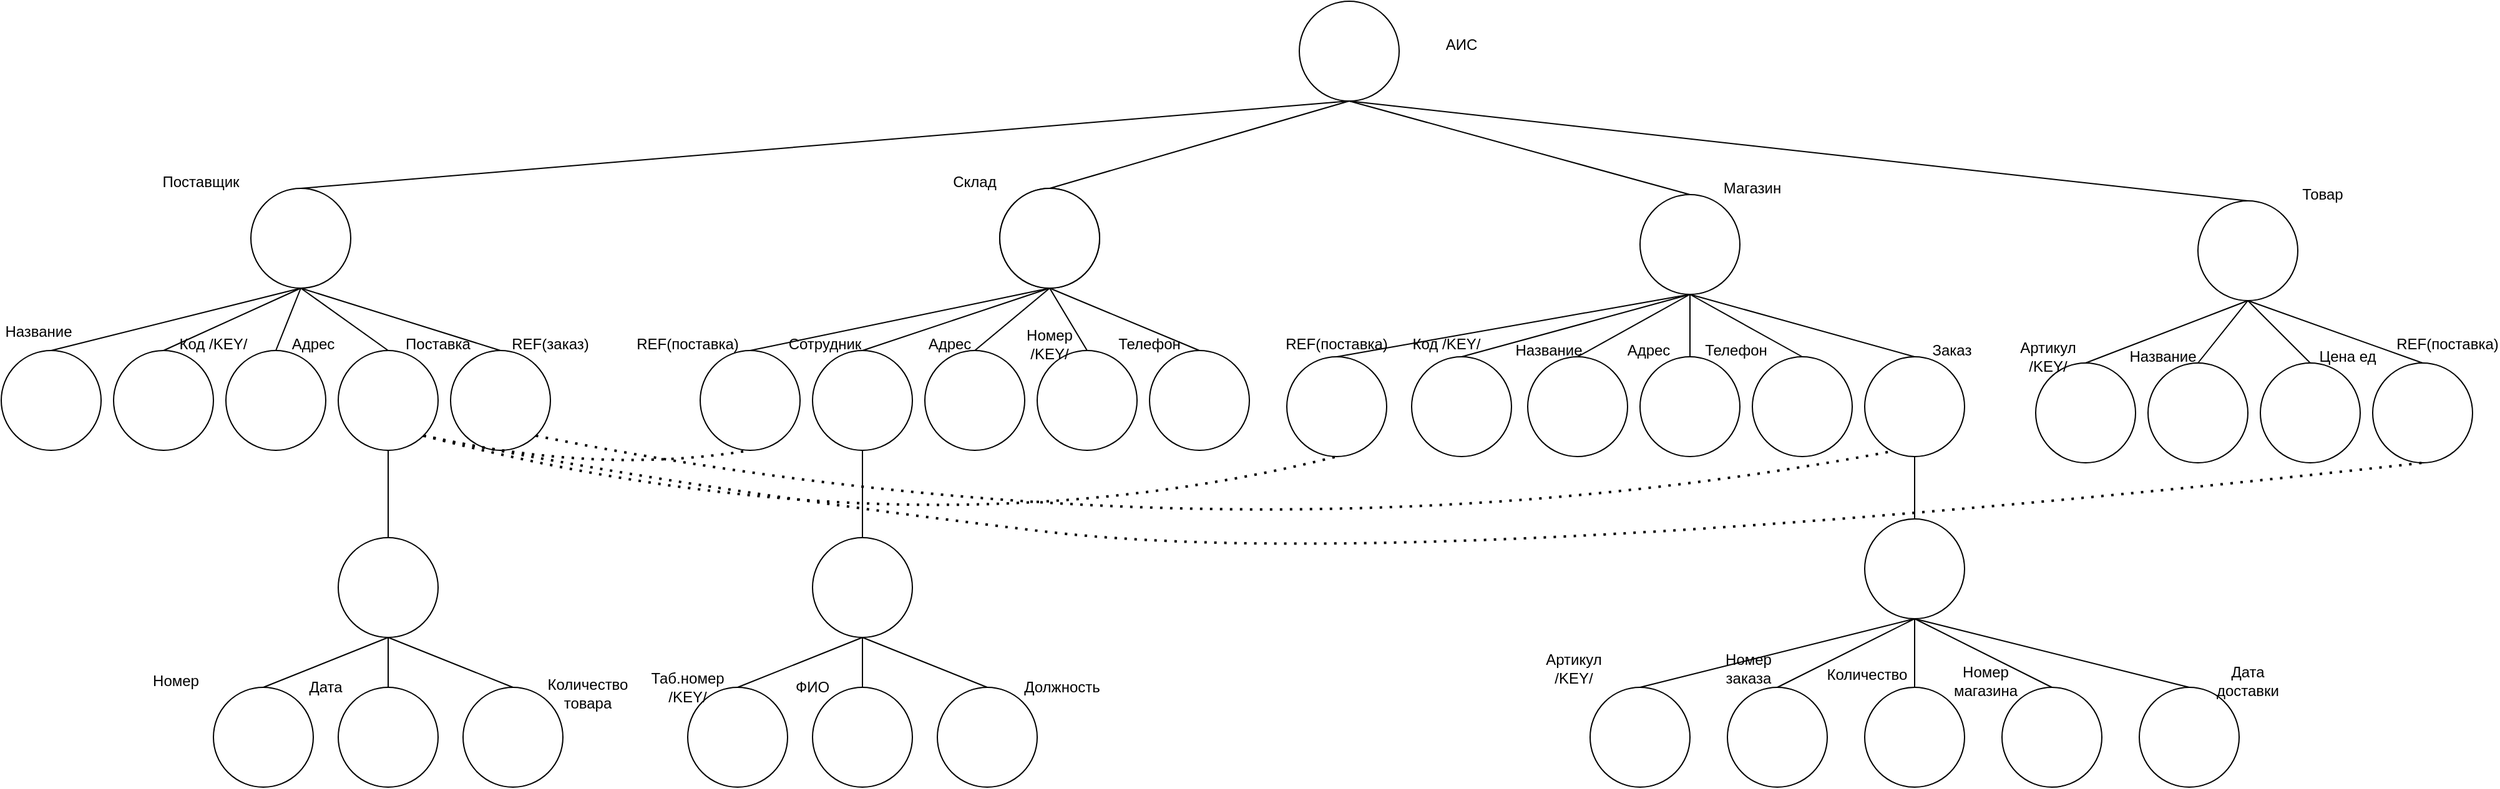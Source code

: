 <mxfile version="15.7.1" type="github">
  <diagram id="nbO-xUztNOdvrbBRGyaU" name="Page-1">
    <mxGraphModel dx="1018" dy="1074" grid="1" gridSize="10" guides="1" tooltips="1" connect="1" arrows="1" fold="1" page="1" pageScale="1" pageWidth="2336" pageHeight="1654" math="0" shadow="0">
      <root>
        <mxCell id="0" />
        <mxCell id="1" parent="0" />
        <mxCell id="AkOpAmFY5jFsptfe66Um-8" value="" style="endArrow=none;html=1;rounded=0;exitX=0.5;exitY=0;exitDx=0;exitDy=0;entryX=0.5;entryY=1;entryDx=0;entryDy=0;" edge="1" parent="1" source="AkOpAmFY5jFsptfe66Um-3" target="AkOpAmFY5jFsptfe66Um-1">
          <mxGeometry width="50" height="50" relative="1" as="geometry">
            <mxPoint x="677" y="220" as="sourcePoint" />
            <mxPoint x="727" y="170" as="targetPoint" />
          </mxGeometry>
        </mxCell>
        <mxCell id="AkOpAmFY5jFsptfe66Um-9" value="" style="endArrow=none;html=1;rounded=0;exitX=0.5;exitY=0;exitDx=0;exitDy=0;entryX=0.5;entryY=1;entryDx=0;entryDy=0;" edge="1" parent="1" source="AkOpAmFY5jFsptfe66Um-4" target="AkOpAmFY5jFsptfe66Um-1">
          <mxGeometry width="50" height="50" relative="1" as="geometry">
            <mxPoint x="597" y="230" as="sourcePoint" />
            <mxPoint x="827" y="170" as="targetPoint" />
          </mxGeometry>
        </mxCell>
        <mxCell id="AkOpAmFY5jFsptfe66Um-10" value="" style="endArrow=none;html=1;rounded=0;exitX=0.5;exitY=0;exitDx=0;exitDy=0;entryX=0.5;entryY=1;entryDx=0;entryDy=0;" edge="1" parent="1" source="AkOpAmFY5jFsptfe66Um-5" target="AkOpAmFY5jFsptfe66Um-1">
          <mxGeometry width="50" height="50" relative="1" as="geometry">
            <mxPoint x="807" y="250" as="sourcePoint" />
            <mxPoint x="910" y="110" as="targetPoint" />
          </mxGeometry>
        </mxCell>
        <mxCell id="AkOpAmFY5jFsptfe66Um-11" value="" style="endArrow=none;html=1;rounded=0;entryX=0.5;entryY=0;entryDx=0;entryDy=0;exitX=0.5;exitY=1;exitDx=0;exitDy=0;" edge="1" parent="1" source="AkOpAmFY5jFsptfe66Um-1" target="AkOpAmFY5jFsptfe66Um-6">
          <mxGeometry width="50" height="50" relative="1" as="geometry">
            <mxPoint x="827" y="170" as="sourcePoint" />
            <mxPoint x="997" y="160" as="targetPoint" />
          </mxGeometry>
        </mxCell>
        <mxCell id="AkOpAmFY5jFsptfe66Um-31" value="" style="ellipse;whiteSpace=wrap;html=1;aspect=fixed;shadow=0;fillColor=#FFFFFF;" vertex="1" parent="1">
          <mxGeometry x="280" y="480" width="80" height="80" as="geometry" />
        </mxCell>
        <mxCell id="AkOpAmFY5jFsptfe66Um-32" value="" style="ellipse;whiteSpace=wrap;html=1;aspect=fixed;shadow=0;fillColor=#FFFFFF;" vertex="1" parent="1">
          <mxGeometry x="380" y="600" width="80" height="80" as="geometry" />
        </mxCell>
        <mxCell id="AkOpAmFY5jFsptfe66Um-33" value="" style="ellipse;whiteSpace=wrap;html=1;aspect=fixed;shadow=0;fillColor=#FFFFFF;" vertex="1" parent="1">
          <mxGeometry x="280" y="600" width="80" height="80" as="geometry" />
        </mxCell>
        <mxCell id="AkOpAmFY5jFsptfe66Um-34" value="" style="ellipse;whiteSpace=wrap;html=1;aspect=fixed;shadow=0;fillColor=#FFFFFF;" vertex="1" parent="1">
          <mxGeometry x="180" y="600" width="80" height="80" as="geometry" />
        </mxCell>
        <mxCell id="AkOpAmFY5jFsptfe66Um-35" value="" style="endArrow=none;html=1;rounded=0;entryX=0.5;entryY=1;entryDx=0;entryDy=0;exitX=0.5;exitY=0;exitDx=0;exitDy=0;" edge="1" parent="1" source="AkOpAmFY5jFsptfe66Um-32" target="AkOpAmFY5jFsptfe66Um-31">
          <mxGeometry width="50" height="50" relative="1" as="geometry">
            <mxPoint x="310" y="840" as="sourcePoint" />
            <mxPoint x="360" y="790" as="targetPoint" />
          </mxGeometry>
        </mxCell>
        <mxCell id="AkOpAmFY5jFsptfe66Um-36" value="" style="endArrow=none;html=1;rounded=0;entryX=0.5;entryY=1;entryDx=0;entryDy=0;exitX=0.5;exitY=0;exitDx=0;exitDy=0;" edge="1" parent="1" source="AkOpAmFY5jFsptfe66Um-31" target="AkOpAmFY5jFsptfe66Um-17">
          <mxGeometry width="50" height="50" relative="1" as="geometry">
            <mxPoint x="500" y="640" as="sourcePoint" />
            <mxPoint x="550" y="590" as="targetPoint" />
          </mxGeometry>
        </mxCell>
        <mxCell id="AkOpAmFY5jFsptfe66Um-37" value="" style="endArrow=none;html=1;rounded=0;entryX=0.5;entryY=1;entryDx=0;entryDy=0;exitX=0.5;exitY=0;exitDx=0;exitDy=0;" edge="1" parent="1" source="AkOpAmFY5jFsptfe66Um-33" target="AkOpAmFY5jFsptfe66Um-31">
          <mxGeometry width="50" height="50" relative="1" as="geometry">
            <mxPoint x="160" y="800" as="sourcePoint" />
            <mxPoint x="210" y="750" as="targetPoint" />
          </mxGeometry>
        </mxCell>
        <mxCell id="AkOpAmFY5jFsptfe66Um-38" value="" style="endArrow=none;html=1;rounded=0;entryX=0.5;entryY=1;entryDx=0;entryDy=0;exitX=0.5;exitY=0;exitDx=0;exitDy=0;startArrow=none;" edge="1" parent="1" source="AkOpAmFY5jFsptfe66Um-34" target="AkOpAmFY5jFsptfe66Um-31">
          <mxGeometry width="50" height="50" relative="1" as="geometry">
            <mxPoint x="200" y="830" as="sourcePoint" />
            <mxPoint x="250" y="780" as="targetPoint" />
          </mxGeometry>
        </mxCell>
        <mxCell id="AkOpAmFY5jFsptfe66Um-39" value="Номер" style="text;html=1;strokeColor=none;fillColor=none;align=center;verticalAlign=middle;whiteSpace=wrap;rounded=0;shadow=0;" vertex="1" parent="1">
          <mxGeometry x="120" y="580" width="60" height="30" as="geometry" />
        </mxCell>
        <mxCell id="AkOpAmFY5jFsptfe66Um-40" value="Дата" style="text;html=1;strokeColor=none;fillColor=none;align=center;verticalAlign=middle;whiteSpace=wrap;rounded=0;shadow=0;" vertex="1" parent="1">
          <mxGeometry x="240" y="585" width="60" height="30" as="geometry" />
        </mxCell>
        <mxCell id="AkOpAmFY5jFsptfe66Um-42" value="Количество товара" style="text;html=1;strokeColor=none;fillColor=none;align=center;verticalAlign=middle;whiteSpace=wrap;rounded=0;shadow=0;" vertex="1" parent="1">
          <mxGeometry x="450" y="585" width="60" height="40" as="geometry" />
        </mxCell>
        <mxCell id="AkOpAmFY5jFsptfe66Um-95" value="" style="group" vertex="1" connectable="0" parent="1">
          <mxGeometry x="1640" y="190" width="360" height="230" as="geometry" />
        </mxCell>
        <mxCell id="AkOpAmFY5jFsptfe66Um-6" value="" style="ellipse;whiteSpace=wrap;html=1;aspect=fixed;shadow=0;fillColor=#FFFFFF;" vertex="1" parent="AkOpAmFY5jFsptfe66Um-95">
          <mxGeometry x="130" y="20" width="80" height="80" as="geometry" />
        </mxCell>
        <mxCell id="AkOpAmFY5jFsptfe66Um-15" value="Товар" style="text;html=1;strokeColor=none;fillColor=none;align=center;verticalAlign=middle;whiteSpace=wrap;rounded=0;shadow=0;" vertex="1" parent="AkOpAmFY5jFsptfe66Um-95">
          <mxGeometry x="200" width="60" height="30" as="geometry" />
        </mxCell>
        <mxCell id="AkOpAmFY5jFsptfe66Um-66" value="" style="ellipse;whiteSpace=wrap;html=1;aspect=fixed;shadow=0;fillColor=#FFFFFF;" vertex="1" parent="AkOpAmFY5jFsptfe66Um-95">
          <mxGeometry x="270" y="150" width="80" height="80" as="geometry" />
        </mxCell>
        <mxCell id="AkOpAmFY5jFsptfe66Um-67" value="" style="endArrow=none;html=1;rounded=0;exitX=0.5;exitY=1;exitDx=0;exitDy=0;entryX=0.5;entryY=0;entryDx=0;entryDy=0;" edge="1" parent="AkOpAmFY5jFsptfe66Um-95" source="AkOpAmFY5jFsptfe66Um-6" target="AkOpAmFY5jFsptfe66Um-66">
          <mxGeometry width="50" height="50" relative="1" as="geometry">
            <mxPoint x="90" y="130" as="sourcePoint" />
            <mxPoint x="140" y="80" as="targetPoint" />
          </mxGeometry>
        </mxCell>
        <mxCell id="AkOpAmFY5jFsptfe66Um-69" value="REF(поставка)" style="text;html=1;strokeColor=none;fillColor=none;align=center;verticalAlign=middle;whiteSpace=wrap;rounded=0;shadow=0;" vertex="1" parent="AkOpAmFY5jFsptfe66Um-95">
          <mxGeometry x="300" y="120" width="60" height="30" as="geometry" />
        </mxCell>
        <mxCell id="AkOpAmFY5jFsptfe66Um-78" value="" style="ellipse;whiteSpace=wrap;html=1;aspect=fixed;shadow=0;fillColor=#FFFFFF;" vertex="1" parent="AkOpAmFY5jFsptfe66Um-95">
          <mxGeometry x="180" y="150" width="80" height="80" as="geometry" />
        </mxCell>
        <mxCell id="AkOpAmFY5jFsptfe66Um-79" value="" style="ellipse;whiteSpace=wrap;html=1;aspect=fixed;shadow=0;fillColor=#FFFFFF;" vertex="1" parent="AkOpAmFY5jFsptfe66Um-95">
          <mxGeometry x="90" y="150" width="80" height="80" as="geometry" />
        </mxCell>
        <mxCell id="AkOpAmFY5jFsptfe66Um-80" value="" style="ellipse;whiteSpace=wrap;html=1;aspect=fixed;shadow=0;fillColor=#FFFFFF;" vertex="1" parent="AkOpAmFY5jFsptfe66Um-95">
          <mxGeometry y="150" width="80" height="80" as="geometry" />
        </mxCell>
        <mxCell id="AkOpAmFY5jFsptfe66Um-82" value="" style="endArrow=none;html=1;rounded=0;curved=1;exitX=0.5;exitY=1;exitDx=0;exitDy=0;entryX=0.5;entryY=0;entryDx=0;entryDy=0;" edge="1" parent="AkOpAmFY5jFsptfe66Um-95" source="AkOpAmFY5jFsptfe66Um-6" target="AkOpAmFY5jFsptfe66Um-80">
          <mxGeometry width="50" height="50" relative="1" as="geometry">
            <mxPoint x="60" y="340" as="sourcePoint" />
            <mxPoint x="110" y="290" as="targetPoint" />
          </mxGeometry>
        </mxCell>
        <mxCell id="AkOpAmFY5jFsptfe66Um-83" value="" style="endArrow=none;html=1;rounded=0;curved=1;entryX=0.5;entryY=1;entryDx=0;entryDy=0;exitX=0.5;exitY=0;exitDx=0;exitDy=0;" edge="1" parent="AkOpAmFY5jFsptfe66Um-95" source="AkOpAmFY5jFsptfe66Um-79" target="AkOpAmFY5jFsptfe66Um-6">
          <mxGeometry width="50" height="50" relative="1" as="geometry">
            <mxPoint x="30" y="350" as="sourcePoint" />
            <mxPoint x="80" y="300" as="targetPoint" />
          </mxGeometry>
        </mxCell>
        <mxCell id="AkOpAmFY5jFsptfe66Um-84" value="" style="endArrow=none;html=1;rounded=0;curved=1;exitX=0.5;exitY=0;exitDx=0;exitDy=0;entryX=0.5;entryY=1;entryDx=0;entryDy=0;" edge="1" parent="AkOpAmFY5jFsptfe66Um-95" source="AkOpAmFY5jFsptfe66Um-78" target="AkOpAmFY5jFsptfe66Um-6">
          <mxGeometry width="50" height="50" relative="1" as="geometry">
            <mxPoint x="80" y="320" as="sourcePoint" />
            <mxPoint x="-30" y="100" as="targetPoint" />
          </mxGeometry>
        </mxCell>
        <mxCell id="AkOpAmFY5jFsptfe66Um-195" value="Цена ед" style="text;html=1;strokeColor=none;fillColor=none;align=center;verticalAlign=middle;whiteSpace=wrap;rounded=0;shadow=0;" vertex="1" parent="AkOpAmFY5jFsptfe66Um-95">
          <mxGeometry x="220" y="130" width="60" height="30" as="geometry" />
        </mxCell>
        <mxCell id="AkOpAmFY5jFsptfe66Um-140" value="" style="group" vertex="1" connectable="0" parent="1">
          <mxGeometry x="10" y="180" width="470" height="230" as="geometry" />
        </mxCell>
        <mxCell id="AkOpAmFY5jFsptfe66Um-3" value="" style="ellipse;whiteSpace=wrap;html=1;aspect=fixed;shadow=0;fillColor=#FFFFFF;" vertex="1" parent="AkOpAmFY5jFsptfe66Um-140">
          <mxGeometry x="200" y="20" width="80" height="80" as="geometry" />
        </mxCell>
        <mxCell id="AkOpAmFY5jFsptfe66Um-12" value="Поставщик" style="text;html=1;strokeColor=none;fillColor=none;align=center;verticalAlign=middle;whiteSpace=wrap;rounded=0;shadow=0;" vertex="1" parent="AkOpAmFY5jFsptfe66Um-140">
          <mxGeometry x="130" width="60" height="30" as="geometry" />
        </mxCell>
        <mxCell id="AkOpAmFY5jFsptfe66Um-17" value="" style="ellipse;whiteSpace=wrap;html=1;aspect=fixed;shadow=0;fillColor=#FFFFFF;" vertex="1" parent="AkOpAmFY5jFsptfe66Um-140">
          <mxGeometry x="270" y="150" width="80" height="80" as="geometry" />
        </mxCell>
        <mxCell id="AkOpAmFY5jFsptfe66Um-20" value="" style="ellipse;whiteSpace=wrap;html=1;aspect=fixed;shadow=0;fillColor=#FFFFFF;" vertex="1" parent="AkOpAmFY5jFsptfe66Um-140">
          <mxGeometry x="180" y="150" width="80" height="80" as="geometry" />
        </mxCell>
        <mxCell id="AkOpAmFY5jFsptfe66Um-21" value="" style="ellipse;whiteSpace=wrap;html=1;aspect=fixed;shadow=0;fillColor=#FFFFFF;" vertex="1" parent="AkOpAmFY5jFsptfe66Um-140">
          <mxGeometry x="90" y="150" width="80" height="80" as="geometry" />
        </mxCell>
        <mxCell id="AkOpAmFY5jFsptfe66Um-22" value="" style="ellipse;whiteSpace=wrap;html=1;aspect=fixed;shadow=0;fillColor=#FFFFFF;" vertex="1" parent="AkOpAmFY5jFsptfe66Um-140">
          <mxGeometry y="150" width="80" height="80" as="geometry" />
        </mxCell>
        <mxCell id="AkOpAmFY5jFsptfe66Um-23" value="Код /KEY/" style="text;html=1;strokeColor=none;fillColor=none;align=center;verticalAlign=middle;whiteSpace=wrap;rounded=0;shadow=0;" vertex="1" parent="AkOpAmFY5jFsptfe66Um-140">
          <mxGeometry x="140" y="130" width="60" height="30" as="geometry" />
        </mxCell>
        <mxCell id="AkOpAmFY5jFsptfe66Um-24" value="Название" style="text;html=1;strokeColor=none;fillColor=none;align=center;verticalAlign=middle;whiteSpace=wrap;rounded=0;shadow=0;" vertex="1" parent="AkOpAmFY5jFsptfe66Um-140">
          <mxGeometry y="120" width="60" height="30" as="geometry" />
        </mxCell>
        <mxCell id="AkOpAmFY5jFsptfe66Um-26" value="Поставка" style="text;html=1;strokeColor=none;fillColor=none;align=center;verticalAlign=middle;whiteSpace=wrap;rounded=0;shadow=0;" vertex="1" parent="AkOpAmFY5jFsptfe66Um-140">
          <mxGeometry x="320" y="130" width="60" height="30" as="geometry" />
        </mxCell>
        <mxCell id="AkOpAmFY5jFsptfe66Um-85" value="" style="ellipse;whiteSpace=wrap;html=1;aspect=fixed;shadow=0;fillColor=#FFFFFF;" vertex="1" parent="AkOpAmFY5jFsptfe66Um-140">
          <mxGeometry x="360" y="150" width="80" height="80" as="geometry" />
        </mxCell>
        <mxCell id="AkOpAmFY5jFsptfe66Um-86" value="REF(заказ)" style="text;html=1;strokeColor=none;fillColor=none;align=center;verticalAlign=middle;whiteSpace=wrap;rounded=0;shadow=0;" vertex="1" parent="AkOpAmFY5jFsptfe66Um-140">
          <mxGeometry x="410" y="130" width="60" height="30" as="geometry" />
        </mxCell>
        <mxCell id="AkOpAmFY5jFsptfe66Um-27" value="" style="endArrow=none;html=1;rounded=0;entryX=0.5;entryY=1;entryDx=0;entryDy=0;exitX=0.5;exitY=0;exitDx=0;exitDy=0;" edge="1" parent="AkOpAmFY5jFsptfe66Um-140" source="AkOpAmFY5jFsptfe66Um-17" target="AkOpAmFY5jFsptfe66Um-3">
          <mxGeometry width="50" height="50" relative="1" as="geometry">
            <mxPoint x="360" y="580" as="sourcePoint" />
            <mxPoint x="410" y="530" as="targetPoint" />
          </mxGeometry>
        </mxCell>
        <mxCell id="AkOpAmFY5jFsptfe66Um-28" value="" style="endArrow=none;html=1;rounded=0;entryX=0.5;entryY=1;entryDx=0;entryDy=0;exitX=0.5;exitY=0;exitDx=0;exitDy=0;" edge="1" parent="AkOpAmFY5jFsptfe66Um-140" source="AkOpAmFY5jFsptfe66Um-20" target="AkOpAmFY5jFsptfe66Um-3">
          <mxGeometry width="50" height="50" relative="1" as="geometry">
            <mxPoint x="250" y="310" as="sourcePoint" />
            <mxPoint x="300" y="260" as="targetPoint" />
          </mxGeometry>
        </mxCell>
        <mxCell id="AkOpAmFY5jFsptfe66Um-29" value="" style="endArrow=none;html=1;rounded=0;exitX=0.5;exitY=0;exitDx=0;exitDy=0;entryX=0.5;entryY=1;entryDx=0;entryDy=0;" edge="1" parent="AkOpAmFY5jFsptfe66Um-140" source="AkOpAmFY5jFsptfe66Um-21" target="AkOpAmFY5jFsptfe66Um-3">
          <mxGeometry width="50" height="50" relative="1" as="geometry">
            <mxPoint x="140" y="310" as="sourcePoint" />
            <mxPoint x="410" y="300" as="targetPoint" />
          </mxGeometry>
        </mxCell>
        <mxCell id="AkOpAmFY5jFsptfe66Um-30" value="" style="endArrow=none;html=1;rounded=0;entryX=0.5;entryY=1;entryDx=0;entryDy=0;exitX=0.5;exitY=0;exitDx=0;exitDy=0;" edge="1" parent="AkOpAmFY5jFsptfe66Um-140" source="AkOpAmFY5jFsptfe66Um-22" target="AkOpAmFY5jFsptfe66Um-3">
          <mxGeometry width="50" height="50" relative="1" as="geometry">
            <mxPoint x="110" y="340" as="sourcePoint" />
            <mxPoint x="160" y="290" as="targetPoint" />
            <Array as="points" />
          </mxGeometry>
        </mxCell>
        <mxCell id="AkOpAmFY5jFsptfe66Um-87" value="" style="endArrow=none;html=1;rounded=0;curved=1;entryX=0.5;entryY=1;entryDx=0;entryDy=0;exitX=0.5;exitY=0;exitDx=0;exitDy=0;" edge="1" parent="AkOpAmFY5jFsptfe66Um-140" source="AkOpAmFY5jFsptfe66Um-85" target="AkOpAmFY5jFsptfe66Um-3">
          <mxGeometry width="50" height="50" relative="1" as="geometry">
            <mxPoint x="100" y="530" as="sourcePoint" />
            <mxPoint x="150" y="480" as="targetPoint" />
          </mxGeometry>
        </mxCell>
        <mxCell id="AkOpAmFY5jFsptfe66Um-25" value="Адрес" style="text;html=1;strokeColor=none;fillColor=none;align=center;verticalAlign=middle;whiteSpace=wrap;rounded=0;shadow=0;" vertex="1" parent="AkOpAmFY5jFsptfe66Um-140">
          <mxGeometry x="220" y="130" width="60" height="30" as="geometry" />
        </mxCell>
        <mxCell id="AkOpAmFY5jFsptfe66Um-143" value="" style="group" vertex="1" connectable="0" parent="1">
          <mxGeometry x="1050" y="50" width="160" height="80" as="geometry" />
        </mxCell>
        <mxCell id="AkOpAmFY5jFsptfe66Um-1" value="" style="ellipse;whiteSpace=wrap;html=1;aspect=fixed;shadow=0;" vertex="1" parent="AkOpAmFY5jFsptfe66Um-143">
          <mxGeometry width="80" height="80" as="geometry" />
        </mxCell>
        <mxCell id="AkOpAmFY5jFsptfe66Um-16" value="АИС" style="text;html=1;strokeColor=none;fillColor=none;align=center;verticalAlign=middle;whiteSpace=wrap;rounded=0;shadow=0;" vertex="1" parent="AkOpAmFY5jFsptfe66Um-143">
          <mxGeometry x="100" y="20" width="60" height="30" as="geometry" />
        </mxCell>
        <mxCell id="AkOpAmFY5jFsptfe66Um-147" value="" style="group" vertex="1" connectable="0" parent="1">
          <mxGeometry x="1120" y="190" width="683" height="490" as="geometry" />
        </mxCell>
        <mxCell id="AkOpAmFY5jFsptfe66Um-103" value="" style="group" vertex="1" connectable="0" parent="AkOpAmFY5jFsptfe66Um-147">
          <mxGeometry width="483" height="355" as="geometry" />
        </mxCell>
        <mxCell id="AkOpAmFY5jFsptfe66Um-5" value="" style="ellipse;whiteSpace=wrap;html=1;aspect=fixed;shadow=0;fillColor=#FFFFFF;" vertex="1" parent="AkOpAmFY5jFsptfe66Um-103">
          <mxGeometry x="203" y="15" width="80" height="80" as="geometry" />
        </mxCell>
        <mxCell id="AkOpAmFY5jFsptfe66Um-14" value="Магазин" style="text;html=1;strokeColor=none;fillColor=none;align=center;verticalAlign=middle;whiteSpace=wrap;rounded=0;shadow=0;" vertex="1" parent="AkOpAmFY5jFsptfe66Um-103">
          <mxGeometry x="263" width="60" height="20" as="geometry" />
        </mxCell>
        <mxCell id="AkOpAmFY5jFsptfe66Um-44" value="" style="ellipse;whiteSpace=wrap;html=1;aspect=fixed;shadow=0;fillColor=#FFFFFF;" vertex="1" parent="AkOpAmFY5jFsptfe66Um-103">
          <mxGeometry x="113" y="145" width="80" height="80" as="geometry" />
        </mxCell>
        <mxCell id="AkOpAmFY5jFsptfe66Um-45" value="" style="ellipse;whiteSpace=wrap;html=1;aspect=fixed;shadow=0;fillColor=#FFFFFF;" vertex="1" parent="AkOpAmFY5jFsptfe66Um-103">
          <mxGeometry x="203" y="145" width="80" height="80" as="geometry" />
        </mxCell>
        <mxCell id="AkOpAmFY5jFsptfe66Um-46" value="" style="ellipse;whiteSpace=wrap;html=1;aspect=fixed;shadow=0;fillColor=#FFFFFF;" vertex="1" parent="AkOpAmFY5jFsptfe66Um-103">
          <mxGeometry x="293" y="145" width="80" height="80" as="geometry" />
        </mxCell>
        <mxCell id="AkOpAmFY5jFsptfe66Um-47" value="" style="ellipse;whiteSpace=wrap;html=1;aspect=fixed;shadow=0;fillColor=#FFFFFF;" vertex="1" parent="AkOpAmFY5jFsptfe66Um-103">
          <mxGeometry x="383" y="145" width="80" height="80" as="geometry" />
        </mxCell>
        <mxCell id="AkOpAmFY5jFsptfe66Um-49" value="" style="endArrow=none;html=1;rounded=0;entryX=0.5;entryY=1;entryDx=0;entryDy=0;exitX=0.5;exitY=0;exitDx=0;exitDy=0;" edge="1" parent="AkOpAmFY5jFsptfe66Um-103" source="AkOpAmFY5jFsptfe66Um-44" target="AkOpAmFY5jFsptfe66Um-5">
          <mxGeometry width="50" height="50" relative="1" as="geometry">
            <mxPoint x="-47" y="325" as="sourcePoint" />
            <mxPoint x="3" y="275" as="targetPoint" />
          </mxGeometry>
        </mxCell>
        <mxCell id="AkOpAmFY5jFsptfe66Um-50" value="" style="endArrow=none;html=1;rounded=0;entryX=0.5;entryY=1;entryDx=0;entryDy=0;exitX=0.5;exitY=0;exitDx=0;exitDy=0;" edge="1" parent="AkOpAmFY5jFsptfe66Um-103" source="AkOpAmFY5jFsptfe66Um-45" target="AkOpAmFY5jFsptfe66Um-5">
          <mxGeometry width="50" height="50" relative="1" as="geometry">
            <mxPoint x="123" y="415" as="sourcePoint" />
            <mxPoint x="173" y="365" as="targetPoint" />
          </mxGeometry>
        </mxCell>
        <mxCell id="AkOpAmFY5jFsptfe66Um-51" value="" style="endArrow=none;html=1;rounded=0;exitX=0.5;exitY=0;exitDx=0;exitDy=0;entryX=0.5;entryY=1;entryDx=0;entryDy=0;" edge="1" parent="AkOpAmFY5jFsptfe66Um-103" source="AkOpAmFY5jFsptfe66Um-46" target="AkOpAmFY5jFsptfe66Um-5">
          <mxGeometry width="50" height="50" relative="1" as="geometry">
            <mxPoint x="213" y="385" as="sourcePoint" />
            <mxPoint x="373" y="75" as="targetPoint" />
          </mxGeometry>
        </mxCell>
        <mxCell id="AkOpAmFY5jFsptfe66Um-52" value="" style="endArrow=none;html=1;rounded=0;entryX=0.5;entryY=1;entryDx=0;entryDy=0;exitX=0.5;exitY=0;exitDx=0;exitDy=0;" edge="1" parent="AkOpAmFY5jFsptfe66Um-103" source="AkOpAmFY5jFsptfe66Um-47" target="AkOpAmFY5jFsptfe66Um-5">
          <mxGeometry width="50" height="50" relative="1" as="geometry">
            <mxPoint x="133" y="395" as="sourcePoint" />
            <mxPoint x="183" y="345" as="targetPoint" />
          </mxGeometry>
        </mxCell>
        <mxCell id="AkOpAmFY5jFsptfe66Um-53" value="Заказ" style="text;html=1;strokeColor=none;fillColor=none;align=center;verticalAlign=middle;whiteSpace=wrap;rounded=0;shadow=0;" vertex="1" parent="AkOpAmFY5jFsptfe66Um-103">
          <mxGeometry x="423" y="125" width="60" height="30" as="geometry" />
        </mxCell>
        <mxCell id="AkOpAmFY5jFsptfe66Um-54" value="" style="ellipse;whiteSpace=wrap;html=1;aspect=fixed;shadow=0;fillColor=#FFFFFF;" vertex="1" parent="AkOpAmFY5jFsptfe66Um-103">
          <mxGeometry x="383" y="275" width="80" height="80" as="geometry" />
        </mxCell>
        <mxCell id="AkOpAmFY5jFsptfe66Um-55" value="" style="endArrow=none;html=1;rounded=0;entryX=0.5;entryY=1;entryDx=0;entryDy=0;exitX=0.5;exitY=0;exitDx=0;exitDy=0;" edge="1" parent="AkOpAmFY5jFsptfe66Um-103" source="AkOpAmFY5jFsptfe66Um-54" target="AkOpAmFY5jFsptfe66Um-47">
          <mxGeometry width="50" height="50" relative="1" as="geometry">
            <mxPoint x="173" y="455" as="sourcePoint" />
            <mxPoint x="223" y="405" as="targetPoint" />
          </mxGeometry>
        </mxCell>
        <mxCell id="AkOpAmFY5jFsptfe66Um-101" value="" style="endArrow=none;html=1;rounded=0;exitX=0.5;exitY=0;exitDx=0;exitDy=0;entryX=0.5;entryY=1;entryDx=0;entryDy=0;" edge="1" source="AkOpAmFY5jFsptfe66Um-100" parent="AkOpAmFY5jFsptfe66Um-103">
          <mxGeometry width="50" height="50" relative="1" as="geometry">
            <mxPoint x="93" y="365" as="sourcePoint" />
            <mxPoint x="423" y="355" as="targetPoint" />
          </mxGeometry>
        </mxCell>
        <mxCell id="AkOpAmFY5jFsptfe66Um-102" value="" style="endArrow=none;html=1;rounded=0;exitX=0.5;exitY=0;exitDx=0;exitDy=0;entryX=0.5;entryY=1;entryDx=0;entryDy=0;" edge="1" source="AkOpAmFY5jFsptfe66Um-99" parent="AkOpAmFY5jFsptfe66Um-103">
          <mxGeometry width="50" height="50" relative="1" as="geometry">
            <mxPoint x="163" y="365" as="sourcePoint" />
            <mxPoint x="423" y="355" as="targetPoint" />
          </mxGeometry>
        </mxCell>
        <mxCell id="AkOpAmFY5jFsptfe66Um-179" value="Название" style="text;html=1;strokeColor=none;fillColor=none;align=center;verticalAlign=middle;whiteSpace=wrap;rounded=0;shadow=0;" vertex="1" parent="AkOpAmFY5jFsptfe66Um-103">
          <mxGeometry x="100" y="125" width="60" height="30" as="geometry" />
        </mxCell>
        <mxCell id="AkOpAmFY5jFsptfe66Um-181" value="Адрес" style="text;html=1;strokeColor=none;fillColor=none;align=center;verticalAlign=middle;whiteSpace=wrap;rounded=0;shadow=0;" vertex="1" parent="AkOpAmFY5jFsptfe66Um-103">
          <mxGeometry x="180" y="125" width="60" height="30" as="geometry" />
        </mxCell>
        <mxCell id="AkOpAmFY5jFsptfe66Um-182" value="Телефон" style="text;html=1;strokeColor=none;fillColor=none;align=center;verticalAlign=middle;whiteSpace=wrap;rounded=0;shadow=0;" vertex="1" parent="AkOpAmFY5jFsptfe66Um-103">
          <mxGeometry x="250" y="125" width="60" height="30" as="geometry" />
        </mxCell>
        <mxCell id="AkOpAmFY5jFsptfe66Um-146" value="" style="group" vertex="1" connectable="0" parent="AkOpAmFY5jFsptfe66Um-147">
          <mxGeometry x="163" y="410" width="520" height="80" as="geometry" />
        </mxCell>
        <mxCell id="AkOpAmFY5jFsptfe66Um-96" value="" style="ellipse;whiteSpace=wrap;html=1;aspect=fixed;shadow=0;fillColor=#FFFFFF;" vertex="1" parent="AkOpAmFY5jFsptfe66Um-146">
          <mxGeometry x="440" width="80" height="80" as="geometry" />
        </mxCell>
        <mxCell id="AkOpAmFY5jFsptfe66Um-97" value="" style="ellipse;whiteSpace=wrap;html=1;aspect=fixed;shadow=0;fillColor=#FFFFFF;" vertex="1" parent="AkOpAmFY5jFsptfe66Um-146">
          <mxGeometry x="330" width="80" height="80" as="geometry" />
        </mxCell>
        <mxCell id="AkOpAmFY5jFsptfe66Um-98" value="" style="ellipse;whiteSpace=wrap;html=1;aspect=fixed;shadow=0;fillColor=#FFFFFF;" vertex="1" parent="AkOpAmFY5jFsptfe66Um-146">
          <mxGeometry x="220" width="80" height="80" as="geometry" />
        </mxCell>
        <mxCell id="AkOpAmFY5jFsptfe66Um-99" value="" style="ellipse;whiteSpace=wrap;html=1;aspect=fixed;shadow=0;fillColor=#FFFFFF;" vertex="1" parent="AkOpAmFY5jFsptfe66Um-146">
          <mxGeometry x="110" width="80" height="80" as="geometry" />
        </mxCell>
        <mxCell id="AkOpAmFY5jFsptfe66Um-100" value="" style="ellipse;whiteSpace=wrap;html=1;aspect=fixed;shadow=0;fillColor=#FFFFFF;" vertex="1" parent="AkOpAmFY5jFsptfe66Um-146">
          <mxGeometry width="80" height="80" as="geometry" />
        </mxCell>
        <mxCell id="AkOpAmFY5jFsptfe66Um-190" value="Количество" style="text;html=1;strokeColor=none;fillColor=none;align=center;verticalAlign=middle;whiteSpace=wrap;rounded=0;shadow=0;direction=south;" vertex="1" parent="AkOpAmFY5jFsptfe66Um-146">
          <mxGeometry x="207" y="-40" width="30" height="60" as="geometry" />
        </mxCell>
        <mxCell id="AkOpAmFY5jFsptfe66Um-63" value="" style="endArrow=none;html=1;rounded=0;exitX=0.5;exitY=0;exitDx=0;exitDy=0;entryX=0.5;entryY=1;entryDx=0;entryDy=0;" edge="1" parent="AkOpAmFY5jFsptfe66Um-147" source="AkOpAmFY5jFsptfe66Um-96" target="AkOpAmFY5jFsptfe66Um-54">
          <mxGeometry width="50" height="50" relative="1" as="geometry">
            <mxPoint x="1040" y="600" as="sourcePoint" />
            <mxPoint x="1413" y="505" as="targetPoint" />
          </mxGeometry>
        </mxCell>
        <mxCell id="AkOpAmFY5jFsptfe66Um-64" value="" style="endArrow=none;html=1;rounded=0;exitX=0.5;exitY=0;exitDx=0;exitDy=0;entryX=0.5;entryY=1;entryDx=0;entryDy=0;" edge="1" parent="AkOpAmFY5jFsptfe66Um-147" source="AkOpAmFY5jFsptfe66Um-97" target="AkOpAmFY5jFsptfe66Um-54">
          <mxGeometry width="50" height="50" relative="1" as="geometry">
            <mxPoint x="1150" y="600" as="sourcePoint" />
            <mxPoint x="1503" y="495" as="targetPoint" />
          </mxGeometry>
        </mxCell>
        <mxCell id="AkOpAmFY5jFsptfe66Um-65" value="" style="endArrow=none;html=1;rounded=0;exitX=0.5;exitY=0;exitDx=0;exitDy=0;entryX=0.5;entryY=1;entryDx=0;entryDy=0;" edge="1" parent="AkOpAmFY5jFsptfe66Um-147" source="AkOpAmFY5jFsptfe66Um-98" target="AkOpAmFY5jFsptfe66Um-54">
          <mxGeometry width="50" height="50" relative="1" as="geometry">
            <mxPoint x="1260" y="600" as="sourcePoint" />
            <mxPoint x="1443" y="735" as="targetPoint" />
          </mxGeometry>
        </mxCell>
        <mxCell id="AkOpAmFY5jFsptfe66Um-184" value="Артикул /KEY/" style="text;html=1;strokeColor=none;fillColor=none;align=center;verticalAlign=middle;whiteSpace=wrap;rounded=0;shadow=0;" vertex="1" parent="AkOpAmFY5jFsptfe66Um-147">
          <mxGeometry x="120" y="380" width="60" height="30" as="geometry" />
        </mxCell>
        <mxCell id="AkOpAmFY5jFsptfe66Um-187" value="Номер заказа" style="text;html=1;strokeColor=none;fillColor=none;align=center;verticalAlign=middle;whiteSpace=wrap;rounded=0;shadow=0;" vertex="1" parent="AkOpAmFY5jFsptfe66Um-147">
          <mxGeometry x="260" y="380" width="60" height="30" as="geometry" />
        </mxCell>
        <mxCell id="AkOpAmFY5jFsptfe66Um-191" value="Номер магазина" style="text;html=1;strokeColor=none;fillColor=none;align=center;verticalAlign=middle;whiteSpace=wrap;rounded=0;shadow=0;" vertex="1" parent="AkOpAmFY5jFsptfe66Um-147">
          <mxGeometry x="450" y="390" width="60" height="30" as="geometry" />
        </mxCell>
        <mxCell id="AkOpAmFY5jFsptfe66Um-193" value="Артикул /KEY/" style="text;html=1;strokeColor=none;fillColor=none;align=center;verticalAlign=middle;whiteSpace=wrap;rounded=0;shadow=0;" vertex="1" parent="AkOpAmFY5jFsptfe66Um-147">
          <mxGeometry x="500" y="130" width="60" height="30" as="geometry" />
        </mxCell>
        <mxCell id="AkOpAmFY5jFsptfe66Um-194" value="Название" style="text;html=1;strokeColor=none;fillColor=none;align=center;verticalAlign=middle;whiteSpace=wrap;rounded=0;shadow=0;" vertex="1" parent="AkOpAmFY5jFsptfe66Um-147">
          <mxGeometry x="592" y="130" width="60" height="30" as="geometry" />
        </mxCell>
        <mxCell id="AkOpAmFY5jFsptfe66Um-168" value="" style="group" vertex="1" connectable="0" parent="1">
          <mxGeometry x="530" y="180" width="690" height="500" as="geometry" />
        </mxCell>
        <mxCell id="AkOpAmFY5jFsptfe66Um-161" value="" style="endArrow=none;html=1;rounded=0;entryX=0.5;entryY=1;entryDx=0;entryDy=0;exitX=0.5;exitY=0;exitDx=0;exitDy=0;" edge="1" parent="AkOpAmFY5jFsptfe66Um-168" source="AkOpAmFY5jFsptfe66Um-158">
          <mxGeometry width="50" height="50" relative="1" as="geometry">
            <mxPoint x="10" y="620" as="sourcePoint" />
            <mxPoint x="170" y="380" as="targetPoint" />
          </mxGeometry>
        </mxCell>
        <mxCell id="AkOpAmFY5jFsptfe66Um-167" value="" style="group" vertex="1" connectable="0" parent="AkOpAmFY5jFsptfe66Um-168">
          <mxGeometry width="690" height="500" as="geometry" />
        </mxCell>
        <mxCell id="AkOpAmFY5jFsptfe66Um-142" value="" style="group" vertex="1" connectable="0" parent="AkOpAmFY5jFsptfe66Um-167">
          <mxGeometry width="690" height="240" as="geometry" />
        </mxCell>
        <mxCell id="AkOpAmFY5jFsptfe66Um-139" value="" style="group" vertex="1" connectable="0" parent="AkOpAmFY5jFsptfe66Um-142">
          <mxGeometry x="40" width="650" height="240" as="geometry" />
        </mxCell>
        <mxCell id="AkOpAmFY5jFsptfe66Um-72" value="" style="ellipse;whiteSpace=wrap;html=1;aspect=fixed;shadow=0;fillColor=#FFFFFF;" vertex="1" parent="AkOpAmFY5jFsptfe66Um-139">
          <mxGeometry x="90" y="150" width="80" height="80" as="geometry" />
        </mxCell>
        <mxCell id="AkOpAmFY5jFsptfe66Um-73" value="" style="ellipse;whiteSpace=wrap;html=1;aspect=fixed;shadow=0;fillColor=#FFFFFF;" vertex="1" parent="AkOpAmFY5jFsptfe66Um-139">
          <mxGeometry x="180" y="150" width="80" height="80" as="geometry" />
        </mxCell>
        <mxCell id="AkOpAmFY5jFsptfe66Um-74" value="" style="ellipse;whiteSpace=wrap;html=1;aspect=fixed;shadow=0;fillColor=#FFFFFF;" vertex="1" parent="AkOpAmFY5jFsptfe66Um-139">
          <mxGeometry x="270" y="150" width="80" height="80" as="geometry" />
        </mxCell>
        <mxCell id="AkOpAmFY5jFsptfe66Um-104" value="" style="ellipse;whiteSpace=wrap;html=1;aspect=fixed;shadow=0;fillColor=#FFFFFF;" vertex="1" parent="AkOpAmFY5jFsptfe66Um-139">
          <mxGeometry x="360" y="150" width="80" height="80" as="geometry" />
        </mxCell>
        <mxCell id="AkOpAmFY5jFsptfe66Um-135" value="" style="group" vertex="1" connectable="0" parent="AkOpAmFY5jFsptfe66Um-139">
          <mxGeometry width="650" height="240" as="geometry" />
        </mxCell>
        <mxCell id="AkOpAmFY5jFsptfe66Um-4" value="" style="ellipse;whiteSpace=wrap;html=1;aspect=fixed;shadow=0;fillColor=#FFFFFF;" vertex="1" parent="AkOpAmFY5jFsptfe66Um-135">
          <mxGeometry x="240" y="20" width="80" height="80" as="geometry" />
        </mxCell>
        <mxCell id="AkOpAmFY5jFsptfe66Um-13" value="Склад" style="text;html=1;strokeColor=none;fillColor=none;align=center;verticalAlign=middle;whiteSpace=wrap;rounded=0;shadow=0;" vertex="1" parent="AkOpAmFY5jFsptfe66Um-135">
          <mxGeometry x="190" width="60" height="30" as="geometry" />
        </mxCell>
        <mxCell id="AkOpAmFY5jFsptfe66Um-89" value="" style="ellipse;whiteSpace=wrap;html=1;aspect=fixed;shadow=0;fillColor=#FFFFFF;" vertex="1" parent="AkOpAmFY5jFsptfe66Um-135">
          <mxGeometry y="150" width="80" height="80" as="geometry" />
        </mxCell>
        <mxCell id="AkOpAmFY5jFsptfe66Um-90" value="" style="endArrow=none;html=1;rounded=0;curved=1;exitX=0.5;exitY=0;exitDx=0;exitDy=0;entryX=0.5;entryY=1;entryDx=0;entryDy=0;" edge="1" parent="AkOpAmFY5jFsptfe66Um-135" source="AkOpAmFY5jFsptfe66Um-89" target="AkOpAmFY5jFsptfe66Um-4">
          <mxGeometry width="50" height="50" relative="1" as="geometry">
            <mxPoint x="130" y="230" as="sourcePoint" />
            <mxPoint x="180" y="180" as="targetPoint" />
          </mxGeometry>
        </mxCell>
        <mxCell id="AkOpAmFY5jFsptfe66Um-108" value="" style="ellipse;whiteSpace=wrap;html=1;aspect=fixed;shadow=0;fillColor=#FFFFFF;" vertex="1" parent="AkOpAmFY5jFsptfe66Um-135">
          <mxGeometry x="240" y="20" width="80" height="80" as="geometry" />
        </mxCell>
        <mxCell id="AkOpAmFY5jFsptfe66Um-144" value="Сотрудник" style="text;html=1;strokeColor=none;fillColor=none;align=center;verticalAlign=middle;whiteSpace=wrap;rounded=0;shadow=0;" vertex="1" parent="AkOpAmFY5jFsptfe66Um-135">
          <mxGeometry x="70" y="130" width="60" height="30" as="geometry" />
        </mxCell>
        <mxCell id="AkOpAmFY5jFsptfe66Um-152" value="Адрес" style="text;html=1;strokeColor=none;fillColor=none;align=center;verticalAlign=middle;whiteSpace=wrap;rounded=0;shadow=0;" vertex="1" parent="AkOpAmFY5jFsptfe66Um-135">
          <mxGeometry x="170" y="130" width="60" height="30" as="geometry" />
        </mxCell>
        <mxCell id="AkOpAmFY5jFsptfe66Um-151" value="Номер /KEY/" style="text;html=1;strokeColor=none;fillColor=none;align=center;verticalAlign=middle;whiteSpace=wrap;rounded=0;shadow=0;" vertex="1" parent="AkOpAmFY5jFsptfe66Um-135">
          <mxGeometry x="250" y="130" width="60" height="30" as="geometry" />
        </mxCell>
        <mxCell id="AkOpAmFY5jFsptfe66Um-153" value="Телефон" style="text;html=1;strokeColor=none;fillColor=none;align=center;verticalAlign=middle;whiteSpace=wrap;rounded=0;shadow=0;" vertex="1" parent="AkOpAmFY5jFsptfe66Um-135">
          <mxGeometry x="330" y="130" width="60" height="30" as="geometry" />
        </mxCell>
        <mxCell id="AkOpAmFY5jFsptfe66Um-43" value="" style="ellipse;whiteSpace=wrap;html=1;aspect=fixed;shadow=0;fillColor=#FFFFFF;" vertex="1" parent="AkOpAmFY5jFsptfe66Um-135">
          <mxGeometry x="470" y="155" width="80" height="80" as="geometry" />
        </mxCell>
        <mxCell id="AkOpAmFY5jFsptfe66Um-93" value="REF(поставка)" style="text;html=1;strokeColor=none;fillColor=none;align=center;verticalAlign=middle;whiteSpace=wrap;rounded=0;shadow=0;" vertex="1" parent="AkOpAmFY5jFsptfe66Um-135">
          <mxGeometry x="480" y="130" width="60" height="30" as="geometry" />
        </mxCell>
        <mxCell id="AkOpAmFY5jFsptfe66Um-173" value="" style="ellipse;whiteSpace=wrap;html=1;aspect=fixed;shadow=0;fillColor=#FFFFFF;" vertex="1" parent="AkOpAmFY5jFsptfe66Um-135">
          <mxGeometry x="570" y="155" width="80" height="80" as="geometry" />
        </mxCell>
        <mxCell id="AkOpAmFY5jFsptfe66Um-175" value="Код /KEY/" style="text;html=1;strokeColor=none;fillColor=none;align=center;verticalAlign=middle;whiteSpace=wrap;rounded=0;shadow=0;" vertex="1" parent="AkOpAmFY5jFsptfe66Um-135">
          <mxGeometry x="568" y="130" width="60" height="30" as="geometry" />
        </mxCell>
        <mxCell id="AkOpAmFY5jFsptfe66Um-77" value="" style="endArrow=none;html=1;rounded=0;curved=1;entryX=0.5;entryY=1;entryDx=0;entryDy=0;exitX=0.5;exitY=0;exitDx=0;exitDy=0;" edge="1" parent="AkOpAmFY5jFsptfe66Um-139" source="AkOpAmFY5jFsptfe66Um-72" target="AkOpAmFY5jFsptfe66Um-4">
          <mxGeometry width="50" height="50" relative="1" as="geometry">
            <mxPoint x="670" y="560" as="sourcePoint" />
            <mxPoint x="720" y="510" as="targetPoint" />
          </mxGeometry>
        </mxCell>
        <mxCell id="AkOpAmFY5jFsptfe66Um-76" value="" style="endArrow=none;html=1;rounded=0;curved=1;entryX=0.5;entryY=1;entryDx=0;entryDy=0;exitX=0.5;exitY=0;exitDx=0;exitDy=0;" edge="1" parent="AkOpAmFY5jFsptfe66Um-139" source="AkOpAmFY5jFsptfe66Um-73" target="AkOpAmFY5jFsptfe66Um-4">
          <mxGeometry width="50" height="50" relative="1" as="geometry">
            <mxPoint x="700" y="590" as="sourcePoint" />
            <mxPoint x="750" y="540" as="targetPoint" />
          </mxGeometry>
        </mxCell>
        <mxCell id="AkOpAmFY5jFsptfe66Um-75" value="" style="endArrow=none;html=1;rounded=0;curved=1;entryX=0.5;entryY=1;entryDx=0;entryDy=0;exitX=0.5;exitY=0;exitDx=0;exitDy=0;" edge="1" parent="AkOpAmFY5jFsptfe66Um-139" source="AkOpAmFY5jFsptfe66Um-74" target="AkOpAmFY5jFsptfe66Um-4">
          <mxGeometry width="50" height="50" relative="1" as="geometry">
            <mxPoint x="720" y="530" as="sourcePoint" />
            <mxPoint x="770" y="480" as="targetPoint" />
          </mxGeometry>
        </mxCell>
        <mxCell id="AkOpAmFY5jFsptfe66Um-106" value="" style="endArrow=none;html=1;rounded=0;curved=1;exitX=0.5;exitY=1;exitDx=0;exitDy=0;entryX=0.5;entryY=0;entryDx=0;entryDy=0;" edge="1" parent="AkOpAmFY5jFsptfe66Um-139" source="AkOpAmFY5jFsptfe66Um-4" target="AkOpAmFY5jFsptfe66Um-104">
          <mxGeometry width="50" height="50" relative="1" as="geometry">
            <mxPoint x="850" y="320" as="sourcePoint" />
            <mxPoint x="900" y="270" as="targetPoint" />
          </mxGeometry>
        </mxCell>
        <mxCell id="AkOpAmFY5jFsptfe66Um-141" value="REF(поставка)" style="text;html=1;strokeColor=none;fillColor=none;align=center;verticalAlign=middle;whiteSpace=wrap;rounded=0;shadow=0;" vertex="1" parent="AkOpAmFY5jFsptfe66Um-142">
          <mxGeometry y="130" width="60" height="30" as="geometry" />
        </mxCell>
        <mxCell id="AkOpAmFY5jFsptfe66Um-155" value="" style="ellipse;whiteSpace=wrap;html=1;aspect=fixed;shadow=0;fillColor=#FFFFFF;" vertex="1" parent="AkOpAmFY5jFsptfe66Um-167">
          <mxGeometry x="130" y="300" width="80" height="80" as="geometry" />
        </mxCell>
        <mxCell id="AkOpAmFY5jFsptfe66Um-156" value="" style="endArrow=none;html=1;rounded=0;curved=1;exitX=0.5;exitY=0;exitDx=0;exitDy=0;" edge="1" parent="AkOpAmFY5jFsptfe66Um-167" source="AkOpAmFY5jFsptfe66Um-155">
          <mxGeometry width="50" height="50" relative="1" as="geometry">
            <mxPoint x="30" y="420" as="sourcePoint" />
            <mxPoint x="170" y="230" as="targetPoint" />
          </mxGeometry>
        </mxCell>
        <mxCell id="AkOpAmFY5jFsptfe66Um-157" value="" style="ellipse;whiteSpace=wrap;html=1;aspect=fixed;shadow=0;fillColor=#FFFFFF;" vertex="1" parent="AkOpAmFY5jFsptfe66Um-167">
          <mxGeometry x="230" y="420" width="80" height="80" as="geometry" />
        </mxCell>
        <mxCell id="AkOpAmFY5jFsptfe66Um-158" value="" style="ellipse;whiteSpace=wrap;html=1;aspect=fixed;shadow=0;fillColor=#FFFFFF;" vertex="1" parent="AkOpAmFY5jFsptfe66Um-167">
          <mxGeometry x="130" y="420" width="80" height="80" as="geometry" />
        </mxCell>
        <mxCell id="AkOpAmFY5jFsptfe66Um-159" value="" style="ellipse;whiteSpace=wrap;html=1;aspect=fixed;shadow=0;fillColor=#FFFFFF;" vertex="1" parent="AkOpAmFY5jFsptfe66Um-167">
          <mxGeometry x="30" y="420" width="80" height="80" as="geometry" />
        </mxCell>
        <mxCell id="AkOpAmFY5jFsptfe66Um-160" value="" style="endArrow=none;html=1;rounded=0;entryX=0.5;entryY=1;entryDx=0;entryDy=0;exitX=0.5;exitY=0;exitDx=0;exitDy=0;" edge="1" parent="AkOpAmFY5jFsptfe66Um-167" source="AkOpAmFY5jFsptfe66Um-157">
          <mxGeometry width="50" height="50" relative="1" as="geometry">
            <mxPoint x="160" y="660" as="sourcePoint" />
            <mxPoint x="170" y="380" as="targetPoint" />
          </mxGeometry>
        </mxCell>
        <mxCell id="AkOpAmFY5jFsptfe66Um-162" value="" style="endArrow=none;html=1;rounded=0;entryX=0.5;entryY=1;entryDx=0;entryDy=0;exitX=0.5;exitY=0;exitDx=0;exitDy=0;startArrow=none;" edge="1" parent="AkOpAmFY5jFsptfe66Um-167" source="AkOpAmFY5jFsptfe66Um-159">
          <mxGeometry width="50" height="50" relative="1" as="geometry">
            <mxPoint x="50" y="650" as="sourcePoint" />
            <mxPoint x="170" y="380" as="targetPoint" />
          </mxGeometry>
        </mxCell>
        <mxCell id="AkOpAmFY5jFsptfe66Um-163" value="Таб.номер /KEY/" style="text;html=1;strokeColor=none;fillColor=none;align=center;verticalAlign=middle;whiteSpace=wrap;rounded=0;shadow=0;" vertex="1" parent="AkOpAmFY5jFsptfe66Um-167">
          <mxGeometry y="405" width="60" height="30" as="geometry" />
        </mxCell>
        <mxCell id="AkOpAmFY5jFsptfe66Um-164" value="ФИО" style="text;html=1;strokeColor=none;fillColor=none;align=center;verticalAlign=middle;whiteSpace=wrap;rounded=0;shadow=0;" vertex="1" parent="AkOpAmFY5jFsptfe66Um-167">
          <mxGeometry x="100" y="405" width="60" height="30" as="geometry" />
        </mxCell>
        <mxCell id="AkOpAmFY5jFsptfe66Um-165" value="Должность" style="text;html=1;strokeColor=none;fillColor=none;align=center;verticalAlign=middle;whiteSpace=wrap;rounded=0;shadow=0;" vertex="1" parent="AkOpAmFY5jFsptfe66Um-167">
          <mxGeometry x="300" y="405" width="60" height="30" as="geometry" />
        </mxCell>
        <mxCell id="AkOpAmFY5jFsptfe66Um-48" value="" style="endArrow=none;html=1;rounded=0;entryX=0.5;entryY=1;entryDx=0;entryDy=0;exitX=0.5;exitY=0;exitDx=0;exitDy=0;" edge="1" parent="1" source="AkOpAmFY5jFsptfe66Um-43" target="AkOpAmFY5jFsptfe66Um-5">
          <mxGeometry width="50" height="50" relative="1" as="geometry">
            <mxPoint x="1053" y="535" as="sourcePoint" />
            <mxPoint x="1103" y="485" as="targetPoint" />
          </mxGeometry>
        </mxCell>
        <mxCell id="AkOpAmFY5jFsptfe66Um-174" value="" style="endArrow=none;html=1;rounded=0;curved=1;entryX=0.5;entryY=1;entryDx=0;entryDy=0;exitX=0.5;exitY=0;exitDx=0;exitDy=0;" edge="1" parent="1" source="AkOpAmFY5jFsptfe66Um-173" target="AkOpAmFY5jFsptfe66Um-5">
          <mxGeometry width="50" height="50" relative="1" as="geometry">
            <mxPoint x="1060" y="570" as="sourcePoint" />
            <mxPoint x="1110" y="520" as="targetPoint" />
          </mxGeometry>
        </mxCell>
        <mxCell id="AkOpAmFY5jFsptfe66Um-192" value="Дата доставки" style="text;html=1;strokeColor=none;fillColor=none;align=center;verticalAlign=middle;whiteSpace=wrap;rounded=0;shadow=0;" vertex="1" parent="1">
          <mxGeometry x="1780" y="580" width="60" height="30" as="geometry" />
        </mxCell>
        <mxCell id="AkOpAmFY5jFsptfe66Um-196" value="" style="endArrow=none;dashed=1;html=1;dashPattern=1 3;strokeWidth=2;rounded=0;curved=1;entryX=0.5;entryY=1;entryDx=0;entryDy=0;exitX=1;exitY=1;exitDx=0;exitDy=0;" edge="1" parent="1" source="AkOpAmFY5jFsptfe66Um-17" target="AkOpAmFY5jFsptfe66Um-66">
          <mxGeometry width="50" height="50" relative="1" as="geometry">
            <mxPoint x="1870" y="530" as="sourcePoint" />
            <mxPoint x="1920" y="480" as="targetPoint" />
            <Array as="points">
              <mxPoint x="550" y="440" />
              <mxPoint x="1140" y="510" />
            </Array>
          </mxGeometry>
        </mxCell>
        <mxCell id="AkOpAmFY5jFsptfe66Um-197" value="" style="endArrow=none;dashed=1;html=1;dashPattern=1 3;strokeWidth=2;rounded=0;curved=1;entryX=0.5;entryY=1;entryDx=0;entryDy=0;exitX=1;exitY=1;exitDx=0;exitDy=0;" edge="1" parent="1" source="AkOpAmFY5jFsptfe66Um-17" target="AkOpAmFY5jFsptfe66Um-43">
          <mxGeometry width="50" height="50" relative="1" as="geometry">
            <mxPoint x="930" y="530" as="sourcePoint" />
            <mxPoint x="980" y="480" as="targetPoint" />
            <Array as="points">
              <mxPoint x="740" y="500" />
            </Array>
          </mxGeometry>
        </mxCell>
        <mxCell id="AkOpAmFY5jFsptfe66Um-198" value="" style="endArrow=none;dashed=1;html=1;dashPattern=1 3;strokeWidth=2;rounded=0;curved=1;entryX=0.5;entryY=1;entryDx=0;entryDy=0;exitX=1;exitY=1;exitDx=0;exitDy=0;" edge="1" parent="1" source="AkOpAmFY5jFsptfe66Um-17" target="AkOpAmFY5jFsptfe66Um-89">
          <mxGeometry width="50" height="50" relative="1" as="geometry">
            <mxPoint x="420" y="530" as="sourcePoint" />
            <mxPoint x="470" y="480" as="targetPoint" />
            <Array as="points">
              <mxPoint x="490" y="430" />
            </Array>
          </mxGeometry>
        </mxCell>
        <mxCell id="AkOpAmFY5jFsptfe66Um-199" value="" style="endArrow=none;dashed=1;html=1;dashPattern=1 3;strokeWidth=2;rounded=0;curved=1;exitX=1;exitY=1;exitDx=0;exitDy=0;entryX=0.296;entryY=0.943;entryDx=0;entryDy=0;entryPerimeter=0;" edge="1" parent="1" source="AkOpAmFY5jFsptfe66Um-85" target="AkOpAmFY5jFsptfe66Um-47">
          <mxGeometry width="50" height="50" relative="1" as="geometry">
            <mxPoint x="420" y="550" as="sourcePoint" />
            <mxPoint x="470" y="500" as="targetPoint" />
            <Array as="points">
              <mxPoint x="1000" y="510" />
            </Array>
          </mxGeometry>
        </mxCell>
      </root>
    </mxGraphModel>
  </diagram>
</mxfile>

